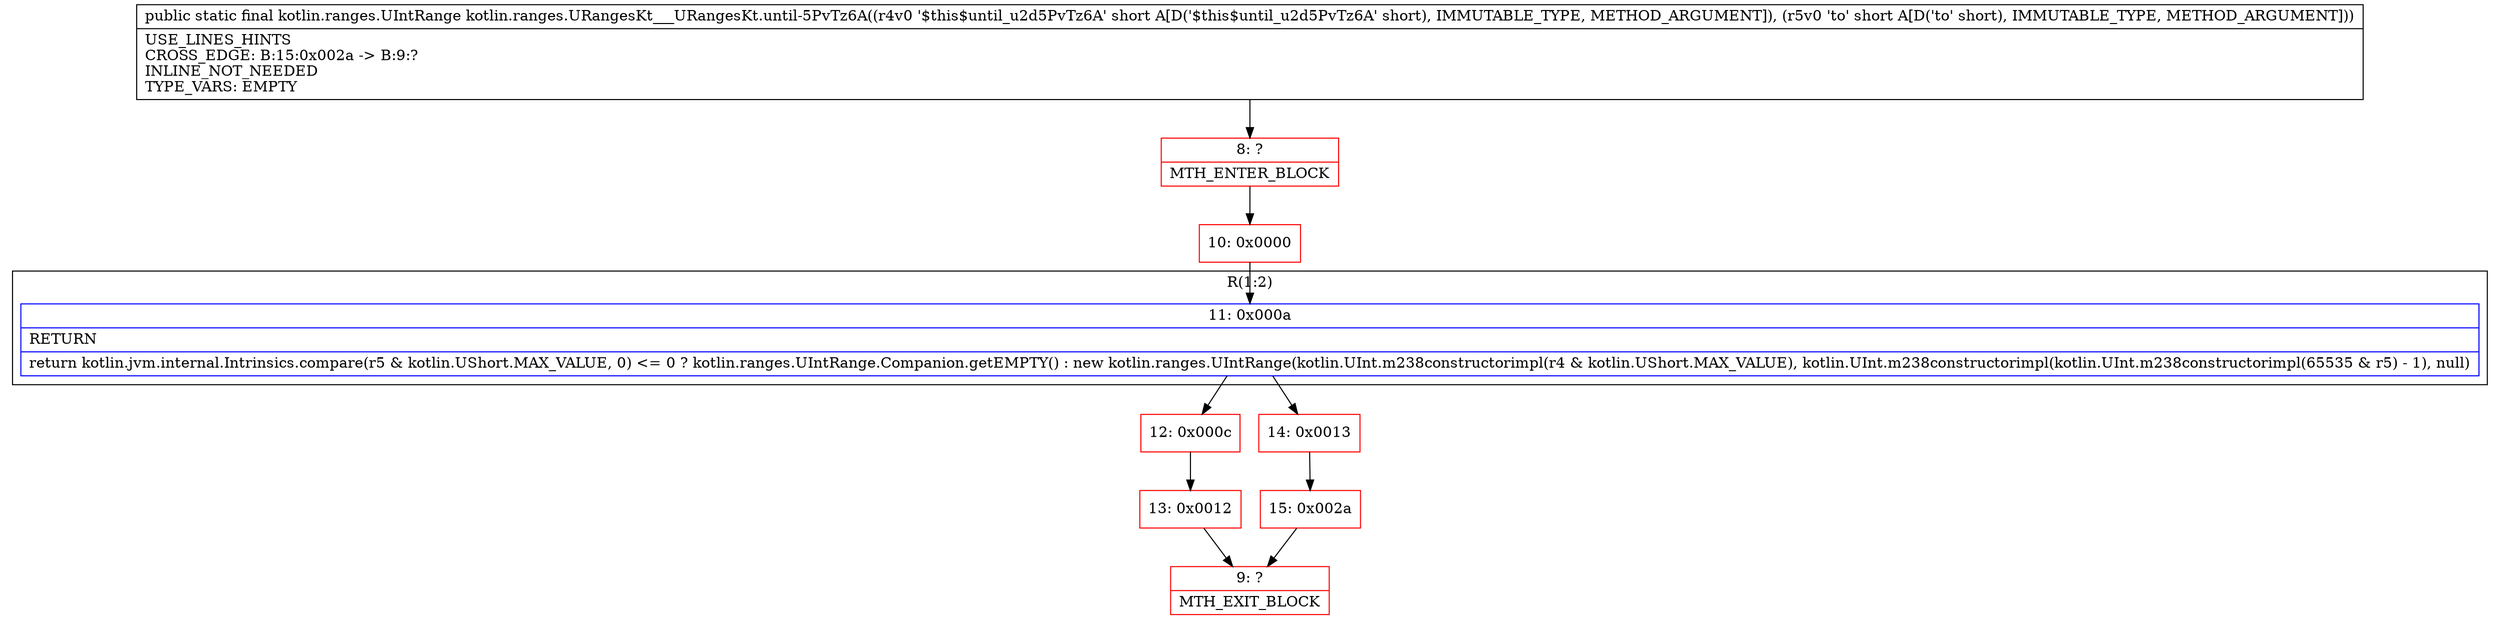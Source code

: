 digraph "CFG forkotlin.ranges.URangesKt___URangesKt.until\-5PvTz6A(SS)Lkotlin\/ranges\/UIntRange;" {
subgraph cluster_Region_2124580957 {
label = "R(1:2)";
node [shape=record,color=blue];
Node_11 [shape=record,label="{11\:\ 0x000a|RETURN\l|return kotlin.jvm.internal.Intrinsics.compare(r5 & kotlin.UShort.MAX_VALUE, 0) \<= 0 ? kotlin.ranges.UIntRange.Companion.getEMPTY() : new kotlin.ranges.UIntRange(kotlin.UInt.m238constructorimpl(r4 & kotlin.UShort.MAX_VALUE), kotlin.UInt.m238constructorimpl(kotlin.UInt.m238constructorimpl(65535 & r5) \- 1), null)\l}"];
}
Node_8 [shape=record,color=red,label="{8\:\ ?|MTH_ENTER_BLOCK\l}"];
Node_10 [shape=record,color=red,label="{10\:\ 0x0000}"];
Node_12 [shape=record,color=red,label="{12\:\ 0x000c}"];
Node_13 [shape=record,color=red,label="{13\:\ 0x0012}"];
Node_9 [shape=record,color=red,label="{9\:\ ?|MTH_EXIT_BLOCK\l}"];
Node_14 [shape=record,color=red,label="{14\:\ 0x0013}"];
Node_15 [shape=record,color=red,label="{15\:\ 0x002a}"];
MethodNode[shape=record,label="{public static final kotlin.ranges.UIntRange kotlin.ranges.URangesKt___URangesKt.until\-5PvTz6A((r4v0 '$this$until_u2d5PvTz6A' short A[D('$this$until_u2d5PvTz6A' short), IMMUTABLE_TYPE, METHOD_ARGUMENT]), (r5v0 'to' short A[D('to' short), IMMUTABLE_TYPE, METHOD_ARGUMENT]))  | USE_LINES_HINTS\lCROSS_EDGE: B:15:0x002a \-\> B:9:?\lINLINE_NOT_NEEDED\lTYPE_VARS: EMPTY\l}"];
MethodNode -> Node_8;Node_11 -> Node_12;
Node_11 -> Node_14;
Node_8 -> Node_10;
Node_10 -> Node_11;
Node_12 -> Node_13;
Node_13 -> Node_9;
Node_14 -> Node_15;
Node_15 -> Node_9;
}

